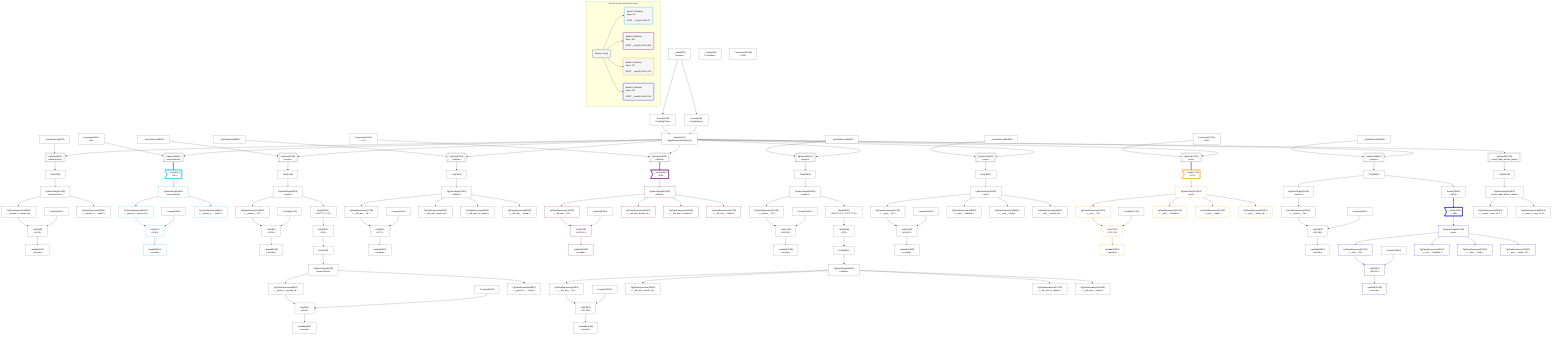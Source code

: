 %%{init: {'themeVariables': { 'fontSize': '12px'}}}%%
graph TD
    classDef path fill:#eee,stroke:#000,color:#000
    classDef plan fill:#fff,stroke-width:1px,color:#000
    classDef itemplan fill:#fff,stroke-width:2px,color:#000
    classDef sideeffectplan fill:#f00,stroke-width:2px,color:#000
    classDef bucket fill:#f6f6f6,color:#000,stroke-width:2px,text-align:left


    %% define steps
    __Value3["__Value[3∈0]<br />ᐸcontextᐳ"]:::plan
    __Value5["__Value[5∈0]<br />ᐸrootValueᐳ"]:::plan
    __InputStaticLeaf7["__InputStaticLeaf[7∈0]"]:::plan
    Access9["Access[9∈0]<br />ᐸ3.pgSettingsᐳ"]:::plan
    Access10["Access[10∈0]<br />ᐸ3.withPgClientᐳ"]:::plan
    Object11["Object[11∈0]<br />ᐸ{pgSettings,withPgClient}ᐳ"]:::plan
    PgSelect8[["PgSelect[8∈0]<br />ᐸpersonSecretᐳ"]]:::plan
    First12["First[12∈0]"]:::plan
    PgSelectSingle13["PgSelectSingle[13∈0]<br />ᐸpersonSecretᐳ"]:::plan
    Constant14["Constant[14∈0]"]:::plan
    PgClassExpression15["PgClassExpression[15∈0]<br />ᐸ__person_s...person_id”ᐳ"]:::plan
    List16["List[16∈0]<br />ᐸ14,15ᐳ"]:::plan
    Lambda17["Lambda[17∈0]<br />ᐸencodeᐳ"]:::plan
    PgClassExpression19["PgClassExpression[19∈0]<br />ᐸ__person_s..._.”sekrit”ᐳ"]:::plan
    Connection35["Connection[35∈0]<br />ᐸ31ᐳ"]:::plan
    PgSelect36[["PgSelect[36∈0]<br />ᐸpersonSecretᐳ"]]:::plan
    __Item37>"__Item[37∈1]<br />ᐸ36ᐳ"]:::itemplan
    PgSelectSingle38["PgSelectSingle[38∈1]<br />ᐸpersonSecretᐳ"]:::plan
    Constant39["Constant[39∈0]"]:::plan
    PgClassExpression40["PgClassExpression[40∈1]<br />ᐸ__person_s...person_id”ᐳ"]:::plan
    List41["List[41∈1]<br />ᐸ39,40ᐳ"]:::plan
    Lambda42["Lambda[42∈1]<br />ᐸencodeᐳ"]:::plan
    PgClassExpression44["PgClassExpression[44∈1]<br />ᐸ__person_s..._.”sekrit”ᐳ"]:::plan
    __InputStaticLeaf45["__InputStaticLeaf[45∈0]"]:::plan
    PgSelect46[["PgSelect[46∈0]<br />ᐸpersonᐳ"]]:::plan
    First50["First[50∈0]"]:::plan
    PgSelectSingle51["PgSelectSingle[51∈0]<br />ᐸpersonᐳ"]:::plan
    Constant52["Constant[52∈0]"]:::plan
    PgClassExpression53["PgClassExpression[53∈0]<br />ᐸ__person__.”id”ᐳ"]:::plan
    List54["List[54∈0]<br />ᐸ52,53ᐳ"]:::plan
    Lambda55["Lambda[55∈0]<br />ᐸencodeᐳ"]:::plan
    Map232["Map[232∈0]<br />ᐸ51:{”0”:0,”1”:1}ᐳ"]:::plan
    List233["List[233∈0]<br />ᐸ232ᐳ"]:::plan
    First61["First[61∈0]"]:::plan
    PgSelectSingle62["PgSelectSingle[62∈0]<br />ᐸpersonSecretᐳ"]:::plan
    Constant63["Constant[63∈0]"]:::plan
    PgClassExpression64["PgClassExpression[64∈0]<br />ᐸ__person_s...person_id”ᐳ"]:::plan
    List65["List[65∈0]<br />ᐸ63,64ᐳ"]:::plan
    Lambda66["Lambda[66∈0]<br />ᐸencodeᐳ"]:::plan
    PgClassExpression68["PgClassExpression[68∈0]<br />ᐸ__person_s..._.”sekrit”ᐳ"]:::plan
    __InputStaticLeaf69["__InputStaticLeaf[69∈0]"]:::plan
    PgSelect70[["PgSelect[70∈0]<br />ᐸleftArmᐳ"]]:::plan
    First74["First[74∈0]"]:::plan
    PgSelectSingle75["PgSelectSingle[75∈0]<br />ᐸleftArmᐳ"]:::plan
    Constant76["Constant[76∈0]"]:::plan
    PgClassExpression77["PgClassExpression[77∈0]<br />ᐸ__left_arm__.”id”ᐳ"]:::plan
    List78["List[78∈0]<br />ᐸ76,77ᐳ"]:::plan
    Lambda79["Lambda[79∈0]<br />ᐸencodeᐳ"]:::plan
    PgClassExpression81["PgClassExpression[81∈0]<br />ᐸ__left_arm...person_id”ᐳ"]:::plan
    PgClassExpression82["PgClassExpression[82∈0]<br />ᐸ__left_arm...in_metres”ᐳ"]:::plan
    PgClassExpression83["PgClassExpression[83∈0]<br />ᐸ__left_arm__.”mood”ᐳ"]:::plan
    Connection101["Connection[101∈0]<br />ᐸ97ᐳ"]:::plan
    PgSelect102[["PgSelect[102∈0]<br />ᐸleftArmᐳ"]]:::plan
    __Item103>"__Item[103∈2]<br />ᐸ102ᐳ"]:::itemplan
    PgSelectSingle104["PgSelectSingle[104∈2]<br />ᐸleftArmᐳ"]:::plan
    Constant105["Constant[105∈0]"]:::plan
    PgClassExpression106["PgClassExpression[106∈2]<br />ᐸ__left_arm__.”id”ᐳ"]:::plan
    List107["List[107∈2]<br />ᐸ105,106ᐳ"]:::plan
    Lambda108["Lambda[108∈2]<br />ᐸencodeᐳ"]:::plan
    PgClassExpression110["PgClassExpression[110∈2]<br />ᐸ__left_arm...person_id”ᐳ"]:::plan
    PgClassExpression111["PgClassExpression[111∈2]<br />ᐸ__left_arm...in_metres”ᐳ"]:::plan
    PgClassExpression112["PgClassExpression[112∈2]<br />ᐸ__left_arm__.”mood”ᐳ"]:::plan
    __InputStaticLeaf113["__InputStaticLeaf[113∈0]"]:::plan
    PgSelect114[["PgSelect[114∈0]<br />ᐸpersonᐳ"]]:::plan
    First118["First[118∈0]"]:::plan
    PgSelectSingle119["PgSelectSingle[119∈0]<br />ᐸpersonᐳ"]:::plan
    Constant120["Constant[120∈0]"]:::plan
    PgClassExpression121["PgClassExpression[121∈0]<br />ᐸ__person__.”id”ᐳ"]:::plan
    List122["List[122∈0]<br />ᐸ120,121ᐳ"]:::plan
    Lambda123["Lambda[123∈0]<br />ᐸencodeᐳ"]:::plan
    Map235["Map[235∈0]<br />ᐸ119:{”0”:0,”1”:1,”2”:2,”3”:3}ᐳ"]:::plan
    List236["List[236∈0]<br />ᐸ235ᐳ"]:::plan
    First129["First[129∈0]"]:::plan
    PgSelectSingle130["PgSelectSingle[130∈0]<br />ᐸleftArmᐳ"]:::plan
    Constant131["Constant[131∈0]"]:::plan
    PgClassExpression132["PgClassExpression[132∈0]<br />ᐸ__left_arm__.”id”ᐳ"]:::plan
    List133["List[133∈0]<br />ᐸ131,132ᐳ"]:::plan
    Lambda134["Lambda[134∈0]<br />ᐸencodeᐳ"]:::plan
    PgClassExpression136["PgClassExpression[136∈0]<br />ᐸ__left_arm...person_id”ᐳ"]:::plan
    PgClassExpression137["PgClassExpression[137∈0]<br />ᐸ__left_arm...in_metres”ᐳ"]:::plan
    PgClassExpression138["PgClassExpression[138∈0]<br />ᐸ__left_arm__.”mood”ᐳ"]:::plan
    __InputStaticLeaf139["__InputStaticLeaf[139∈0]"]:::plan
    PgSelect140[["PgSelect[140∈0]<br />ᐸpostᐳ"]]:::plan
    First144["First[144∈0]"]:::plan
    PgSelectSingle145["PgSelectSingle[145∈0]<br />ᐸpostᐳ"]:::plan
    Constant146["Constant[146∈0]"]:::plan
    PgClassExpression147["PgClassExpression[147∈0]<br />ᐸ__post__.”id”ᐳ"]:::plan
    List148["List[148∈0]<br />ᐸ146,147ᐳ"]:::plan
    Lambda149["Lambda[149∈0]<br />ᐸencodeᐳ"]:::plan
    PgClassExpression151["PgClassExpression[151∈0]<br />ᐸ__post__.”headline”ᐳ"]:::plan
    PgClassExpression152["PgClassExpression[152∈0]<br />ᐸ__post__.”body”ᐳ"]:::plan
    PgClassExpression153["PgClassExpression[153∈0]<br />ᐸ__post__.”author_id”ᐳ"]:::plan
    Connection171["Connection[171∈0]<br />ᐸ167ᐳ"]:::plan
    PgSelect172[["PgSelect[172∈0]<br />ᐸpostᐳ"]]:::plan
    __Item173>"__Item[173∈3]<br />ᐸ172ᐳ"]:::itemplan
    PgSelectSingle174["PgSelectSingle[174∈3]<br />ᐸpostᐳ"]:::plan
    Constant175["Constant[175∈0]"]:::plan
    PgClassExpression176["PgClassExpression[176∈3]<br />ᐸ__post__.”id”ᐳ"]:::plan
    List177["List[177∈3]<br />ᐸ175,176ᐳ"]:::plan
    Lambda178["Lambda[178∈3]<br />ᐸencodeᐳ"]:::plan
    PgClassExpression180["PgClassExpression[180∈3]<br />ᐸ__post__.”headline”ᐳ"]:::plan
    PgClassExpression181["PgClassExpression[181∈3]<br />ᐸ__post__.”body”ᐳ"]:::plan
    PgClassExpression182["PgClassExpression[182∈3]<br />ᐸ__post__.”author_id”ᐳ"]:::plan
    __InputStaticLeaf183["__InputStaticLeaf[183∈0]"]:::plan
    PgSelect184[["PgSelect[184∈0]<br />ᐸpersonᐳ"]]:::plan
    First188["First[188∈0]"]:::plan
    PgSelectSingle189["PgSelectSingle[189∈0]<br />ᐸpersonᐳ"]:::plan
    Constant190["Constant[190∈0]"]:::plan
    PgClassExpression191["PgClassExpression[191∈0]<br />ᐸ__person__.”id”ᐳ"]:::plan
    List192["List[192∈0]<br />ᐸ190,191ᐳ"]:::plan
    Lambda193["Lambda[193∈0]<br />ᐸencodeᐳ"]:::plan
    Connection212["Connection[212∈0]<br />ᐸ208ᐳ"]:::plan
    Access234["Access[234∈0]<br />ᐸ188.0ᐳ"]:::plan
    __Item214>"__Item[214∈4]<br />ᐸ234ᐳ"]:::itemplan
    PgSelectSingle215["PgSelectSingle[215∈4]<br />ᐸpostᐳ"]:::plan
    Constant216["Constant[216∈0]"]:::plan
    PgClassExpression217["PgClassExpression[217∈4]<br />ᐸ__post__.”id”ᐳ"]:::plan
    List218["List[218∈4]<br />ᐸ216,217ᐳ"]:::plan
    Lambda219["Lambda[219∈4]<br />ᐸencodeᐳ"]:::plan
    PgClassExpression221["PgClassExpression[221∈4]<br />ᐸ__post__.”headline”ᐳ"]:::plan
    PgClassExpression222["PgClassExpression[222∈4]<br />ᐸ__post__.”body”ᐳ"]:::plan
    PgClassExpression223["PgClassExpression[223∈4]<br />ᐸ__post__.”author_id”ᐳ"]:::plan
    PgSelect224[["PgSelect[224∈0]<br />ᐸreturn_table_without_grantsᐳ"]]:::plan
    First228["First[228∈0]"]:::plan
    PgSelectSingle229["PgSelectSingle[229∈0]<br />ᐸreturn_table_without_grantsᐳ"]:::plan
    PgClassExpression230["PgClassExpression[230∈0]<br />ᐸ__return_t...rson_id_1”ᐳ"]:::plan
    PgClassExpression231["PgClassExpression[231∈0]<br />ᐸ__return_t...rson_id_2”ᐳ"]:::plan

    %% plan dependencies
    __Value3 --> Access9
    __Value3 --> Access10
    Access9 & Access10 --> Object11
    Object11 & __InputStaticLeaf7 --> PgSelect8
    PgSelect8 --> First12
    First12 --> PgSelectSingle13
    PgSelectSingle13 --> PgClassExpression15
    Constant14 & PgClassExpression15 --> List16
    List16 --> Lambda17
    PgSelectSingle13 --> PgClassExpression19
    Object11 & Connection35 --> PgSelect36
    PgSelect36 ==> __Item37
    __Item37 --> PgSelectSingle38
    PgSelectSingle38 --> PgClassExpression40
    Constant39 & PgClassExpression40 --> List41
    List41 --> Lambda42
    PgSelectSingle38 --> PgClassExpression44
    Object11 & __InputStaticLeaf45 --> PgSelect46
    PgSelect46 --> First50
    First50 --> PgSelectSingle51
    PgSelectSingle51 --> PgClassExpression53
    Constant52 & PgClassExpression53 --> List54
    List54 --> Lambda55
    PgSelectSingle51 --> Map232
    Map232 --> List233
    List233 --> First61
    First61 --> PgSelectSingle62
    PgSelectSingle62 --> PgClassExpression64
    Constant63 & PgClassExpression64 --> List65
    List65 --> Lambda66
    PgSelectSingle62 --> PgClassExpression68
    Object11 & __InputStaticLeaf69 --> PgSelect70
    PgSelect70 --> First74
    First74 --> PgSelectSingle75
    PgSelectSingle75 --> PgClassExpression77
    Constant76 & PgClassExpression77 --> List78
    List78 --> Lambda79
    PgSelectSingle75 --> PgClassExpression81
    PgSelectSingle75 --> PgClassExpression82
    PgSelectSingle75 --> PgClassExpression83
    Object11 & Connection101 --> PgSelect102
    PgSelect102 ==> __Item103
    __Item103 --> PgSelectSingle104
    PgSelectSingle104 --> PgClassExpression106
    Constant105 & PgClassExpression106 --> List107
    List107 --> Lambda108
    PgSelectSingle104 --> PgClassExpression110
    PgSelectSingle104 --> PgClassExpression111
    PgSelectSingle104 --> PgClassExpression112
    Object11 & __InputStaticLeaf113 --> PgSelect114
    PgSelect114 --> First118
    First118 --> PgSelectSingle119
    PgSelectSingle119 --> PgClassExpression121
    Constant120 & PgClassExpression121 --> List122
    List122 --> Lambda123
    PgSelectSingle119 --> Map235
    Map235 --> List236
    List236 --> First129
    First129 --> PgSelectSingle130
    PgSelectSingle130 --> PgClassExpression132
    Constant131 & PgClassExpression132 --> List133
    List133 --> Lambda134
    PgSelectSingle130 --> PgClassExpression136
    PgSelectSingle130 --> PgClassExpression137
    PgSelectSingle130 --> PgClassExpression138
    Object11 & __InputStaticLeaf139 --> PgSelect140
    PgSelect140 --> First144
    First144 --> PgSelectSingle145
    PgSelectSingle145 --> PgClassExpression147
    Constant146 & PgClassExpression147 --> List148
    List148 --> Lambda149
    PgSelectSingle145 --> PgClassExpression151
    PgSelectSingle145 --> PgClassExpression152
    PgSelectSingle145 --> PgClassExpression153
    Object11 & Connection171 --> PgSelect172
    PgSelect172 ==> __Item173
    __Item173 --> PgSelectSingle174
    PgSelectSingle174 --> PgClassExpression176
    Constant175 & PgClassExpression176 --> List177
    List177 --> Lambda178
    PgSelectSingle174 --> PgClassExpression180
    PgSelectSingle174 --> PgClassExpression181
    PgSelectSingle174 --> PgClassExpression182
    Object11 & __InputStaticLeaf183 --> PgSelect184
    PgSelect184 --> First188
    First188 --> PgSelectSingle189
    PgSelectSingle189 --> PgClassExpression191
    Constant190 & PgClassExpression191 --> List192
    List192 --> Lambda193
    First188 --> Access234
    Access234 ==> __Item214
    __Item214 --> PgSelectSingle215
    PgSelectSingle215 --> PgClassExpression217
    Constant216 & PgClassExpression217 --> List218
    List218 --> Lambda219
    PgSelectSingle215 --> PgClassExpression221
    PgSelectSingle215 --> PgClassExpression222
    PgSelectSingle215 --> PgClassExpression223
    Object11 --> PgSelect224
    PgSelect224 --> First228
    First228 --> PgSelectSingle229
    PgSelectSingle229 --> PgClassExpression230
    PgSelectSingle229 --> PgClassExpression231

    subgraph "Buckets for queries/v4/rbac.basic"
    Bucket0("Bucket 0 (root)"):::bucket
    classDef bucket0 stroke:#696969
    class Bucket0,__Value3,__Value5,__InputStaticLeaf7,PgSelect8,Access9,Access10,Object11,First12,PgSelectSingle13,Constant14,PgClassExpression15,List16,Lambda17,PgClassExpression19,Connection35,PgSelect36,Constant39,__InputStaticLeaf45,PgSelect46,First50,PgSelectSingle51,Constant52,PgClassExpression53,List54,Lambda55,First61,PgSelectSingle62,Constant63,PgClassExpression64,List65,Lambda66,PgClassExpression68,__InputStaticLeaf69,PgSelect70,First74,PgSelectSingle75,Constant76,PgClassExpression77,List78,Lambda79,PgClassExpression81,PgClassExpression82,PgClassExpression83,Connection101,PgSelect102,Constant105,__InputStaticLeaf113,PgSelect114,First118,PgSelectSingle119,Constant120,PgClassExpression121,List122,Lambda123,First129,PgSelectSingle130,Constant131,PgClassExpression132,List133,Lambda134,PgClassExpression136,PgClassExpression137,PgClassExpression138,__InputStaticLeaf139,PgSelect140,First144,PgSelectSingle145,Constant146,PgClassExpression147,List148,Lambda149,PgClassExpression151,PgClassExpression152,PgClassExpression153,Connection171,PgSelect172,Constant175,__InputStaticLeaf183,PgSelect184,First188,PgSelectSingle189,Constant190,PgClassExpression191,List192,Lambda193,Connection212,Constant216,PgSelect224,First228,PgSelectSingle229,PgClassExpression230,PgClassExpression231,Map232,List233,Access234,Map235,List236 bucket0
    Bucket1("Bucket 1 (listItem)<br />Deps: 39<br /><br />ROOT __Item{1}ᐸ36ᐳ[37]"):::bucket
    classDef bucket1 stroke:#00bfff
    class Bucket1,__Item37,PgSelectSingle38,PgClassExpression40,List41,Lambda42,PgClassExpression44 bucket1
    Bucket2("Bucket 2 (listItem)<br />Deps: 105<br /><br />ROOT __Item{2}ᐸ102ᐳ[103]"):::bucket
    classDef bucket2 stroke:#7f007f
    class Bucket2,__Item103,PgSelectSingle104,PgClassExpression106,List107,Lambda108,PgClassExpression110,PgClassExpression111,PgClassExpression112 bucket2
    Bucket3("Bucket 3 (listItem)<br />Deps: 175<br /><br />ROOT __Item{3}ᐸ172ᐳ[173]"):::bucket
    classDef bucket3 stroke:#ffa500
    class Bucket3,__Item173,PgSelectSingle174,PgClassExpression176,List177,Lambda178,PgClassExpression180,PgClassExpression181,PgClassExpression182 bucket3
    Bucket4("Bucket 4 (listItem)<br />Deps: 216<br /><br />ROOT __Item{4}ᐸ234ᐳ[214]"):::bucket
    classDef bucket4 stroke:#0000ff
    class Bucket4,__Item214,PgSelectSingle215,PgClassExpression217,List218,Lambda219,PgClassExpression221,PgClassExpression222,PgClassExpression223 bucket4
    Bucket0 --> Bucket1 & Bucket2 & Bucket3 & Bucket4
    end